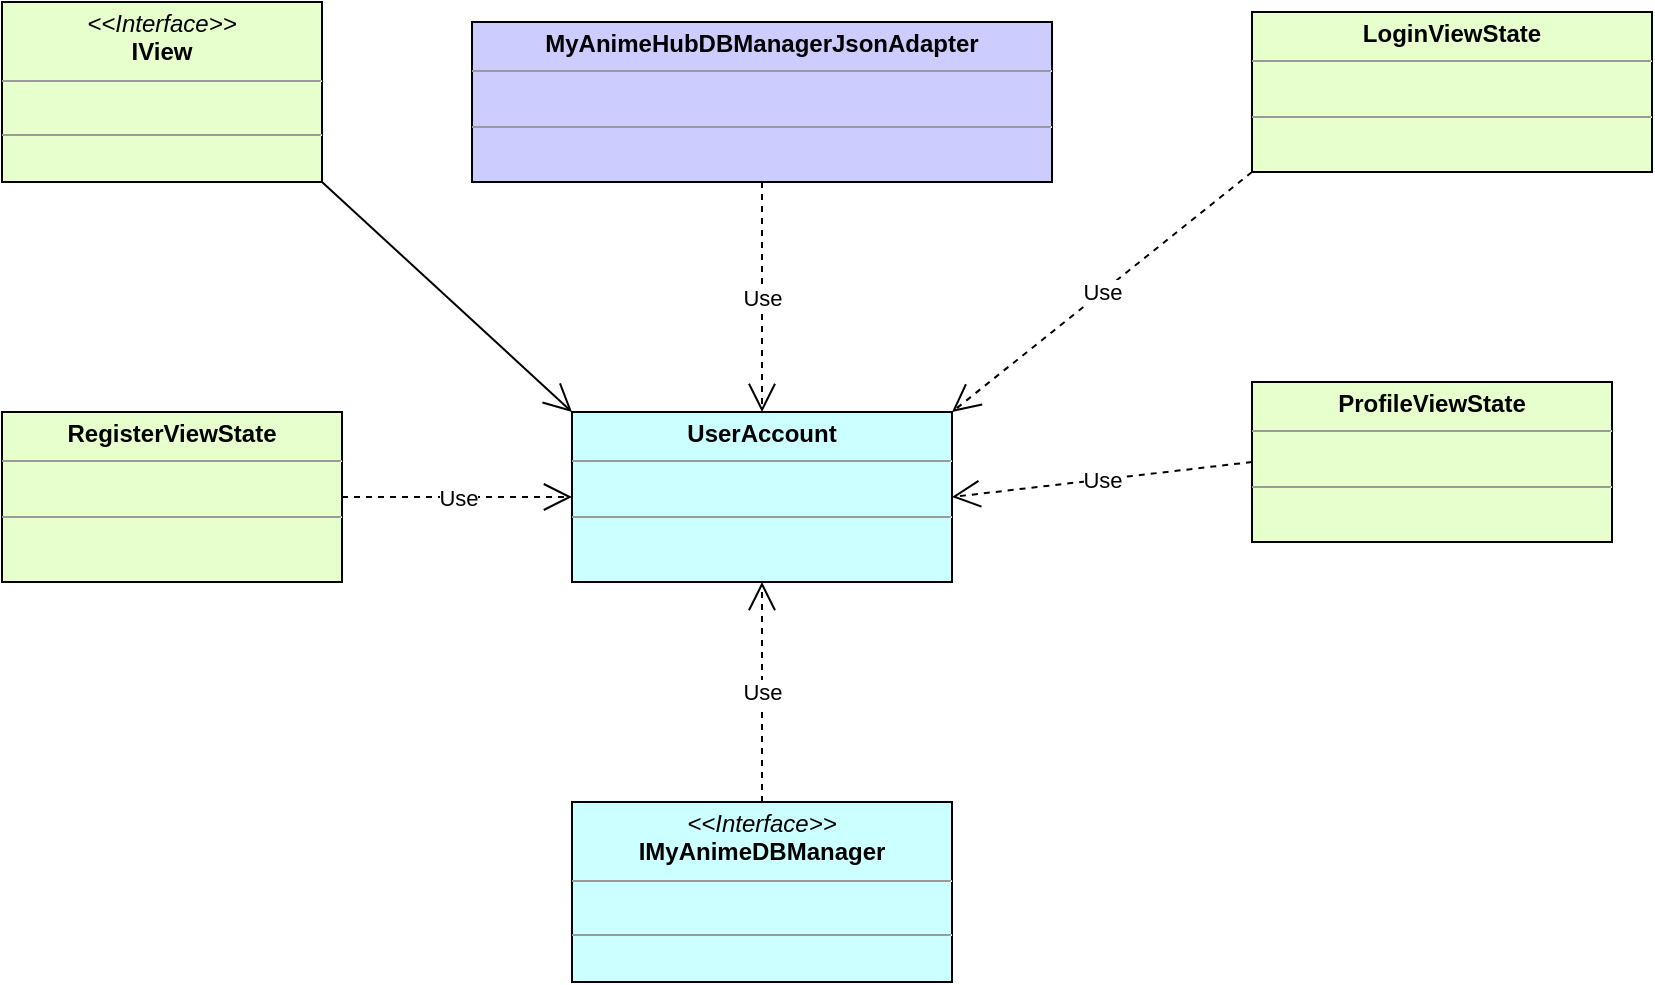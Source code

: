 <mxfile version="17.4.2" type="device"><diagram id="CKjpYiqjo7zbFArxsRZm" name="Page-1"><mxGraphModel dx="-2779" dy="764" grid="1" gridSize="10" guides="1" tooltips="1" connect="1" arrows="1" fold="1" page="0" pageScale="1" pageWidth="850" pageHeight="1100" math="0" shadow="0"><root><mxCell id="0"/><mxCell id="1" parent="0"/><mxCell id="LHOB3_JdlhxfCHb9LSS5-1" value="&lt;p style=&quot;margin: 0px ; margin-top: 4px ; text-align: center&quot;&gt;&lt;i&gt;&amp;lt;&amp;lt;Interface&amp;gt;&amp;gt;&lt;/i&gt;&lt;br&gt;&lt;b&gt;IMyAnimeDBManager&lt;/b&gt;&lt;/p&gt;&lt;hr size=&quot;1&quot;&gt;&lt;p style=&quot;margin: 0px ; margin-left: 4px&quot;&gt;&lt;br&gt;&lt;/p&gt;&lt;hr size=&quot;1&quot;&gt;&lt;p style=&quot;margin: 0px 0px 0px 4px&quot;&gt;&lt;br&gt;&lt;/p&gt;" style="verticalAlign=top;align=left;overflow=fill;fontSize=12;fontFamily=Helvetica;html=1;fillColor=#CCFFFF;" vertex="1" parent="1"><mxGeometry x="4540" y="640" width="190" height="90" as="geometry"/></mxCell><mxCell id="LHOB3_JdlhxfCHb9LSS5-2" value="&lt;p style=&quot;margin: 0px ; margin-top: 4px ; text-align: center&quot;&gt;&lt;b&gt;MyAnimeHubDBManagerJsonAdapter&lt;/b&gt;&lt;/p&gt;&lt;hr size=&quot;1&quot;&gt;&lt;p style=&quot;margin: 0px ; margin-left: 4px&quot;&gt;&lt;br&gt;&lt;/p&gt;&lt;hr size=&quot;1&quot;&gt;&lt;p style=&quot;margin: 0px 0px 0px 4px&quot;&gt;&lt;br&gt;&lt;/p&gt;" style="verticalAlign=top;align=left;overflow=fill;fontSize=12;fontFamily=Helvetica;html=1;fillColor=#CCCCFF;" vertex="1" parent="1"><mxGeometry x="4490" y="250" width="290" height="80" as="geometry"/></mxCell><mxCell id="LHOB3_JdlhxfCHb9LSS5-3" value="&lt;p style=&quot;margin: 0px ; margin-top: 4px ; text-align: center&quot;&gt;&lt;b&gt;UserAccount&lt;/b&gt;&lt;/p&gt;&lt;hr size=&quot;1&quot;&gt;&lt;p style=&quot;margin: 0px ; margin-left: 4px&quot;&gt;&lt;br&gt;&lt;/p&gt;&lt;hr size=&quot;1&quot;&gt;&lt;p style=&quot;margin: 0px ; margin-left: 4px&quot;&gt;&lt;br&gt;&lt;/p&gt;" style="verticalAlign=top;align=left;overflow=fill;fontSize=12;fontFamily=Helvetica;html=1;fillColor=#CCFFFF;" vertex="1" parent="1"><mxGeometry x="4540" y="445" width="190" height="85" as="geometry"/></mxCell><mxCell id="LHOB3_JdlhxfCHb9LSS5-4" value="&lt;p style=&quot;margin: 0px ; margin-top: 4px ; text-align: center&quot;&gt;&lt;i&gt;&amp;lt;&amp;lt;Interface&amp;gt;&amp;gt;&lt;/i&gt;&lt;br&gt;&lt;b&gt;IView&lt;/b&gt;&lt;/p&gt;&lt;hr size=&quot;1&quot;&gt;&lt;p style=&quot;margin: 0px ; margin-left: 4px&quot;&gt;&lt;br&gt;&lt;/p&gt;&lt;hr size=&quot;1&quot;&gt;&lt;p style=&quot;margin: 0px 0px 0px 4px&quot;&gt;&lt;br&gt;&lt;/p&gt;" style="verticalAlign=top;align=left;overflow=fill;fontSize=12;fontFamily=Helvetica;html=1;fillColor=#E6FFCC;" vertex="1" parent="1"><mxGeometry x="4255" y="240" width="160" height="90" as="geometry"/></mxCell><mxCell id="LHOB3_JdlhxfCHb9LSS5-5" value="&lt;p style=&quot;margin: 0px ; margin-top: 4px ; text-align: center&quot;&gt;&lt;b&gt;LoginViewState&lt;/b&gt;&lt;/p&gt;&lt;hr size=&quot;1&quot;&gt;&lt;p style=&quot;margin: 0px 0px 0px 4px&quot;&gt;&lt;br&gt;&lt;/p&gt;&lt;hr size=&quot;1&quot;&gt;&lt;p style=&quot;margin: 0px 0px 0px 4px&quot;&gt;&lt;br&gt;&lt;/p&gt;" style="verticalAlign=top;align=left;overflow=fill;fontSize=12;fontFamily=Helvetica;html=1;strokeColor=default;fillColor=#E6FFCC;" vertex="1" parent="1"><mxGeometry x="4880" y="245" width="200" height="80" as="geometry"/></mxCell><mxCell id="LHOB3_JdlhxfCHb9LSS5-6" value="&lt;p style=&quot;margin: 0px ; margin-top: 4px ; text-align: center&quot;&gt;&lt;b&gt;RegisterViewState&lt;/b&gt;&lt;/p&gt;&lt;hr size=&quot;1&quot;&gt;&lt;p style=&quot;margin: 0px 0px 0px 4px&quot;&gt;&lt;br&gt;&lt;/p&gt;&lt;hr size=&quot;1&quot;&gt;&lt;p style=&quot;margin: 0px 0px 0px 4px&quot;&gt;&lt;br&gt;&lt;/p&gt;" style="verticalAlign=top;align=left;overflow=fill;fontSize=12;fontFamily=Helvetica;html=1;strokeColor=default;fillColor=#E6FFCC;" vertex="1" parent="1"><mxGeometry x="4255" y="445" width="170" height="85" as="geometry"/></mxCell><mxCell id="LHOB3_JdlhxfCHb9LSS5-7" value="&lt;p style=&quot;margin: 0px ; margin-top: 4px ; text-align: center&quot;&gt;&lt;b&gt;ProfileViewState&lt;/b&gt;&lt;/p&gt;&lt;hr size=&quot;1&quot;&gt;&lt;p style=&quot;margin: 0px 0px 0px 4px&quot;&gt;&lt;br&gt;&lt;/p&gt;&lt;hr size=&quot;1&quot;&gt;&lt;p style=&quot;margin: 0px 0px 0px 4px&quot;&gt;&lt;br&gt;&lt;/p&gt;" style="verticalAlign=top;align=left;overflow=fill;fontSize=12;fontFamily=Helvetica;html=1;strokeColor=default;fillColor=#E6FFCC;" vertex="1" parent="1"><mxGeometry x="4880" y="430" width="180" height="80" as="geometry"/></mxCell><mxCell id="LHOB3_JdlhxfCHb9LSS5-8" value="" style="endArrow=open;endFill=1;endSize=12;html=1;rounded=0;entryX=0;entryY=0;entryDx=0;entryDy=0;exitX=1;exitY=1;exitDx=0;exitDy=0;" edge="1" parent="1" source="LHOB3_JdlhxfCHb9LSS5-4" target="LHOB3_JdlhxfCHb9LSS5-3"><mxGeometry width="160" relative="1" as="geometry"><mxPoint x="4690" y="490" as="sourcePoint"/><mxPoint x="4850" y="490" as="targetPoint"/></mxGeometry></mxCell><mxCell id="LHOB3_JdlhxfCHb9LSS5-9" value="Use" style="endArrow=open;endSize=12;dashed=1;html=1;rounded=0;entryX=0;entryY=0.5;entryDx=0;entryDy=0;exitX=1;exitY=0.5;exitDx=0;exitDy=0;" edge="1" parent="1" source="LHOB3_JdlhxfCHb9LSS5-6" target="LHOB3_JdlhxfCHb9LSS5-3"><mxGeometry width="160" relative="1" as="geometry"><mxPoint x="4690" y="490" as="sourcePoint"/><mxPoint x="4850" y="490" as="targetPoint"/></mxGeometry></mxCell><mxCell id="LHOB3_JdlhxfCHb9LSS5-10" value="Use" style="endArrow=open;endSize=12;dashed=1;html=1;rounded=0;entryX=0.5;entryY=1;entryDx=0;entryDy=0;exitX=0.5;exitY=0;exitDx=0;exitDy=0;" edge="1" parent="1" source="LHOB3_JdlhxfCHb9LSS5-1" target="LHOB3_JdlhxfCHb9LSS5-3"><mxGeometry width="160" relative="1" as="geometry"><mxPoint x="4690" y="490" as="sourcePoint"/><mxPoint x="4850" y="490" as="targetPoint"/></mxGeometry></mxCell><mxCell id="LHOB3_JdlhxfCHb9LSS5-11" value="Use" style="endArrow=open;endSize=12;dashed=1;html=1;rounded=0;entryX=1;entryY=0.5;entryDx=0;entryDy=0;exitX=0;exitY=0.5;exitDx=0;exitDy=0;" edge="1" parent="1" source="LHOB3_JdlhxfCHb9LSS5-7" target="LHOB3_JdlhxfCHb9LSS5-3"><mxGeometry width="160" relative="1" as="geometry"><mxPoint x="4690" y="490" as="sourcePoint"/><mxPoint x="4850" y="490" as="targetPoint"/></mxGeometry></mxCell><mxCell id="LHOB3_JdlhxfCHb9LSS5-12" value="Use" style="endArrow=open;endSize=12;dashed=1;html=1;rounded=0;exitX=0;exitY=1;exitDx=0;exitDy=0;entryX=1;entryY=0;entryDx=0;entryDy=0;" edge="1" parent="1" source="LHOB3_JdlhxfCHb9LSS5-5" target="LHOB3_JdlhxfCHb9LSS5-3"><mxGeometry width="160" relative="1" as="geometry"><mxPoint x="4690" y="490" as="sourcePoint"/><mxPoint x="4850" y="490" as="targetPoint"/></mxGeometry></mxCell><mxCell id="LHOB3_JdlhxfCHb9LSS5-13" value="Use" style="endArrow=open;endSize=12;dashed=1;html=1;rounded=0;exitX=0.5;exitY=1;exitDx=0;exitDy=0;entryX=0.5;entryY=0;entryDx=0;entryDy=0;" edge="1" parent="1" source="LHOB3_JdlhxfCHb9LSS5-2" target="LHOB3_JdlhxfCHb9LSS5-3"><mxGeometry width="160" relative="1" as="geometry"><mxPoint x="4555" y="410" as="sourcePoint"/><mxPoint x="4715" y="410" as="targetPoint"/></mxGeometry></mxCell></root></mxGraphModel></diagram></mxfile>